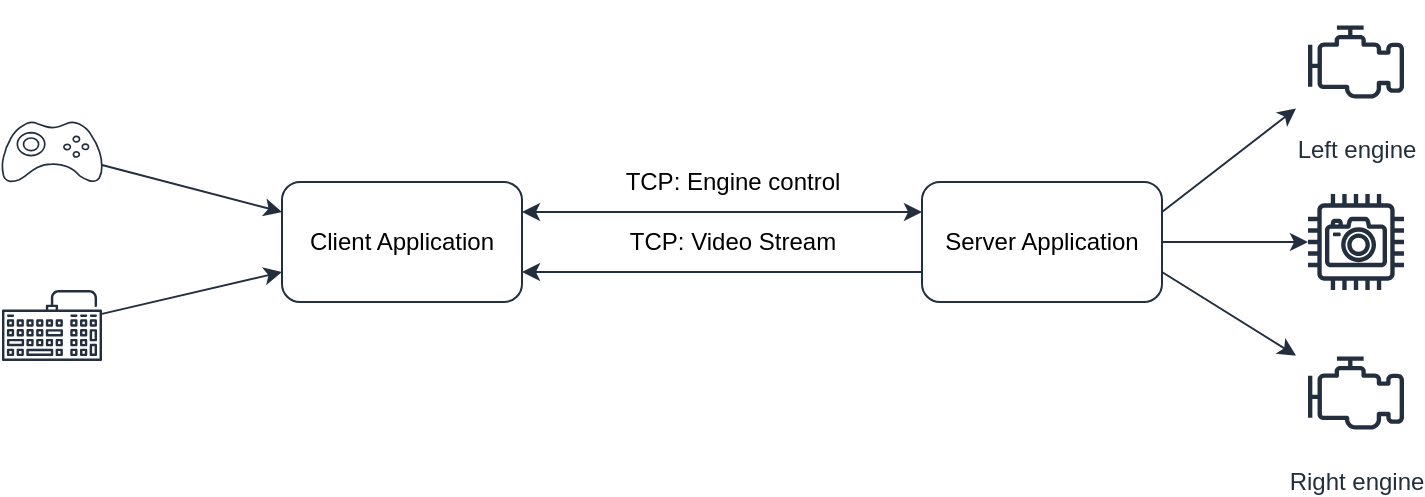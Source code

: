 <mxfile version="12.9.9" type="device"><diagram id="nZi7-mJ6Y-TYy2-UAVRU" name="Page-1"><mxGraphModel dx="946" dy="616" grid="1" gridSize="10" guides="1" tooltips="1" connect="1" arrows="1" fold="1" page="1" pageScale="1" pageWidth="413" pageHeight="291" math="0" shadow="0"><root><mxCell id="0"/><mxCell id="1" parent="0"/><mxCell id="gFfUgx3UVNb0s7KkR_q0-1" value="Client Application" style="rounded=1;whiteSpace=wrap;html=1;fillColor=none;strokeColor=#232F3E;" parent="1" vertex="1"><mxGeometry x="190" y="120" width="120" height="60" as="geometry"/></mxCell><mxCell id="gFfUgx3UVNb0s7KkR_q0-2" value="Server Application" style="rounded=1;whiteSpace=wrap;html=1;fillColor=none;strokeColor=#232F3E;" parent="1" vertex="1"><mxGeometry x="510" y="120" width="120" height="60" as="geometry"/></mxCell><mxCell id="gFfUgx3UVNb0s7KkR_q0-3" value="" style="endArrow=classic;startArrow=classic;html=1;exitX=1;exitY=0.25;exitDx=0;exitDy=0;entryX=0;entryY=0.25;entryDx=0;entryDy=0;strokeColor=#232F3E;" parent="1" source="gFfUgx3UVNb0s7KkR_q0-1" target="gFfUgx3UVNb0s7KkR_q0-2" edge="1"><mxGeometry width="50" height="50" relative="1" as="geometry"><mxPoint x="420" y="300" as="sourcePoint"/><mxPoint x="470" y="250" as="targetPoint"/></mxGeometry></mxCell><mxCell id="gFfUgx3UVNb0s7KkR_q0-4" value="TCP: Engine control" style="text;html=1;align=center;verticalAlign=middle;resizable=0;points=[];autosize=1;" parent="1" vertex="1"><mxGeometry x="355" y="110" width="120" height="20" as="geometry"/></mxCell><mxCell id="gFfUgx3UVNb0s7KkR_q0-5" value="" style="endArrow=classic;html=1;entryX=1;entryY=0.75;entryDx=0;entryDy=0;exitX=0;exitY=0.75;exitDx=0;exitDy=0;strokeColor=#232F3E;" parent="1" source="gFfUgx3UVNb0s7KkR_q0-2" target="gFfUgx3UVNb0s7KkR_q0-1" edge="1"><mxGeometry width="50" height="50" relative="1" as="geometry"><mxPoint x="420" y="300" as="sourcePoint"/><mxPoint x="470" y="250" as="targetPoint"/></mxGeometry></mxCell><mxCell id="gFfUgx3UVNb0s7KkR_q0-6" value="TCP: Video Stream" style="text;html=1;align=center;verticalAlign=middle;resizable=0;points=[];autosize=1;strokeColor=none;" parent="1" vertex="1"><mxGeometry x="355" y="140" width="120" height="20" as="geometry"/></mxCell><mxCell id="gFfUgx3UVNb0s7KkR_q0-7" value="" style="fontColor=#0066CC;verticalAlign=top;verticalLabelPosition=bottom;labelPosition=center;align=center;html=1;outlineConnect=0;fillColor=none;strokeColor=#232F3E;gradientColor=none;gradientDirection=north;strokeWidth=2;shape=mxgraph.networks.gamepad;" parent="1" vertex="1"><mxGeometry x="50" y="90" width="50" height="30" as="geometry"/></mxCell><mxCell id="gFfUgx3UVNb0s7KkR_q0-8" value="" style="pointerEvents=1;shadow=0;dashed=0;html=1;strokeColor=none;fillColor=#232F3E;aspect=fixed;labelPosition=center;verticalLabelPosition=bottom;verticalAlign=top;align=center;outlineConnect=0;shape=mxgraph.vvd.keyboard;" parent="1" vertex="1"><mxGeometry x="50" y="174" width="50" height="35.5" as="geometry"/></mxCell><mxCell id="gFfUgx3UVNb0s7KkR_q0-9" value="" style="outlineConnect=0;fontColor=#232F3E;gradientColor=none;fillColor=#232F3E;strokeColor=none;dashed=0;verticalLabelPosition=bottom;verticalAlign=top;align=center;html=1;fontSize=12;fontStyle=0;aspect=fixed;pointerEvents=1;shape=mxgraph.aws4.camera;" parent="1" vertex="1"><mxGeometry x="703" y="126" width="48" height="48" as="geometry"/></mxCell><mxCell id="gFfUgx3UVNb0s7KkR_q0-12" value="Left engine" style="outlineConnect=0;fontColor=#232F3E;gradientColor=none;strokeColor=#232F3E;fillColor=none;dashed=0;verticalLabelPosition=bottom;verticalAlign=top;align=center;html=1;fontSize=12;fontStyle=0;aspect=fixed;shape=mxgraph.aws4.resourceIcon;resIcon=mxgraph.aws4.emr_engine;" parent="1" vertex="1"><mxGeometry x="697" y="30" width="60" height="60" as="geometry"/></mxCell><mxCell id="gFfUgx3UVNb0s7KkR_q0-13" value="Right&amp;nbsp;engine" style="outlineConnect=0;fontColor=#232F3E;gradientColor=none;strokeColor=#232F3E;fillColor=none;dashed=0;verticalLabelPosition=bottom;verticalAlign=top;align=center;html=1;fontSize=12;fontStyle=0;aspect=fixed;shape=mxgraph.aws4.resourceIcon;resIcon=mxgraph.aws4.emr_engine;" parent="1" vertex="1"><mxGeometry x="697" y="195.5" width="60" height="60" as="geometry"/></mxCell><mxCell id="gFfUgx3UVNb0s7KkR_q0-15" value="" style="endArrow=classic;html=1;exitX=1;exitY=0.25;exitDx=0;exitDy=0;strokeColor=#232F3E;" parent="1" source="gFfUgx3UVNb0s7KkR_q0-2" target="gFfUgx3UVNb0s7KkR_q0-12" edge="1"><mxGeometry width="50" height="50" relative="1" as="geometry"><mxPoint x="420" y="210" as="sourcePoint"/><mxPoint x="470" y="160" as="targetPoint"/></mxGeometry></mxCell><mxCell id="gFfUgx3UVNb0s7KkR_q0-16" value="" style="endArrow=classic;html=1;exitX=1;exitY=0.75;exitDx=0;exitDy=0;strokeColor=#232F3E;" parent="1" source="gFfUgx3UVNb0s7KkR_q0-2" target="gFfUgx3UVNb0s7KkR_q0-13" edge="1"><mxGeometry width="50" height="50" relative="1" as="geometry"><mxPoint x="640" y="145" as="sourcePoint"/><mxPoint x="698" y="135.114" as="targetPoint"/></mxGeometry></mxCell><mxCell id="gFfUgx3UVNb0s7KkR_q0-17" value="" style="endArrow=classic;html=1;exitX=1;exitY=0.5;exitDx=0;exitDy=0;strokeColor=#232F3E;" parent="1" source="gFfUgx3UVNb0s7KkR_q0-2" target="gFfUgx3UVNb0s7KkR_q0-9" edge="1"><mxGeometry width="50" height="50" relative="1" as="geometry"><mxPoint x="640.96" y="167.02" as="sourcePoint"/><mxPoint x="698" y="214.846" as="targetPoint"/></mxGeometry></mxCell><mxCell id="gFfUgx3UVNb0s7KkR_q0-18" value="" style="endArrow=classic;html=1;entryX=0;entryY=0.25;entryDx=0;entryDy=0;strokeColor=#232F3E;" parent="1" source="gFfUgx3UVNb0s7KkR_q0-7" target="gFfUgx3UVNb0s7KkR_q0-1" edge="1"><mxGeometry width="50" height="50" relative="1" as="geometry"><mxPoint x="420" y="210" as="sourcePoint"/><mxPoint x="470" y="160" as="targetPoint"/></mxGeometry></mxCell><mxCell id="gFfUgx3UVNb0s7KkR_q0-19" value="" style="endArrow=classic;html=1;entryX=0;entryY=0.75;entryDx=0;entryDy=0;strokeColor=#232F3E;" parent="1" source="gFfUgx3UVNb0s7KkR_q0-8" target="gFfUgx3UVNb0s7KkR_q0-1" edge="1"><mxGeometry width="50" height="50" relative="1" as="geometry"><mxPoint x="420" y="210" as="sourcePoint"/><mxPoint x="470" y="160" as="targetPoint"/></mxGeometry></mxCell></root></mxGraphModel></diagram></mxfile>